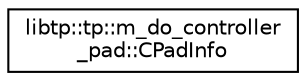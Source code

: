 digraph "Graphical Class Hierarchy"
{
 // LATEX_PDF_SIZE
  edge [fontname="Helvetica",fontsize="10",labelfontname="Helvetica",labelfontsize="10"];
  node [fontname="Helvetica",fontsize="10",shape=record];
  rankdir="LR";
  Node0 [label="libtp::tp::m_do_controller\l_pad::CPadInfo",height=0.2,width=0.4,color="black", fillcolor="white", style="filled",URL="$dd/d59/structlibtp_1_1tp_1_1m__do__controller__pad_1_1CPadInfo.html",tooltip=" "];
}

